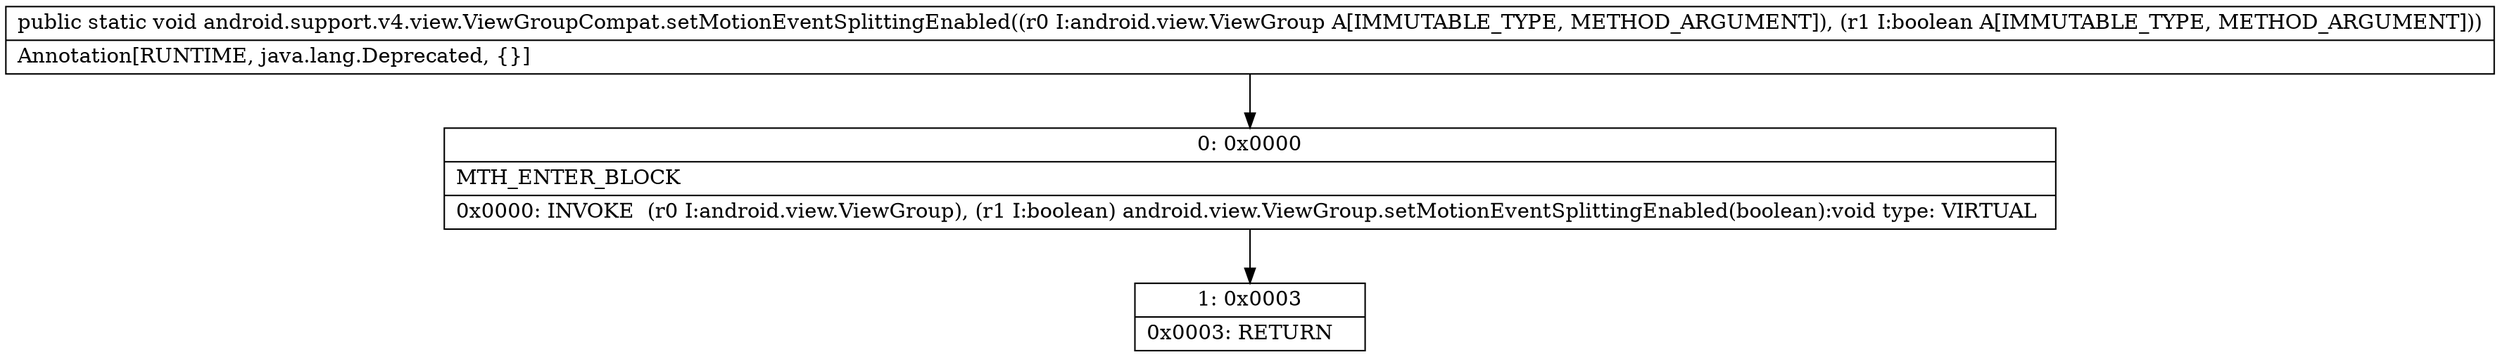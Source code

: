 digraph "CFG forandroid.support.v4.view.ViewGroupCompat.setMotionEventSplittingEnabled(Landroid\/view\/ViewGroup;Z)V" {
Node_0 [shape=record,label="{0\:\ 0x0000|MTH_ENTER_BLOCK\l|0x0000: INVOKE  (r0 I:android.view.ViewGroup), (r1 I:boolean) android.view.ViewGroup.setMotionEventSplittingEnabled(boolean):void type: VIRTUAL \l}"];
Node_1 [shape=record,label="{1\:\ 0x0003|0x0003: RETURN   \l}"];
MethodNode[shape=record,label="{public static void android.support.v4.view.ViewGroupCompat.setMotionEventSplittingEnabled((r0 I:android.view.ViewGroup A[IMMUTABLE_TYPE, METHOD_ARGUMENT]), (r1 I:boolean A[IMMUTABLE_TYPE, METHOD_ARGUMENT]))  | Annotation[RUNTIME, java.lang.Deprecated, \{\}]\l}"];
MethodNode -> Node_0;
Node_0 -> Node_1;
}

